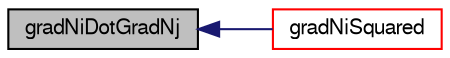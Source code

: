digraph "gradNiDotGradNj"
{
  bgcolor="transparent";
  edge [fontname="FreeSans",fontsize="10",labelfontname="FreeSans",labelfontsize="10"];
  node [fontname="FreeSans",fontsize="10",shape=record];
  rankdir="LR";
  Node615 [label="gradNiDotGradNj",height=0.2,width=0.4,color="black", fillcolor="grey75", style="filled", fontcolor="black"];
  Node615 -> Node616 [dir="back",color="midnightblue",fontsize="10",style="solid",fontname="FreeSans"];
  Node616 [label="gradNiSquared",height=0.2,width=0.4,color="red",URL="$a27586.html#aeb1390eea0564e0b0193dc043ee61913",tooltip="Fill buffer with shape function products. "];
}
